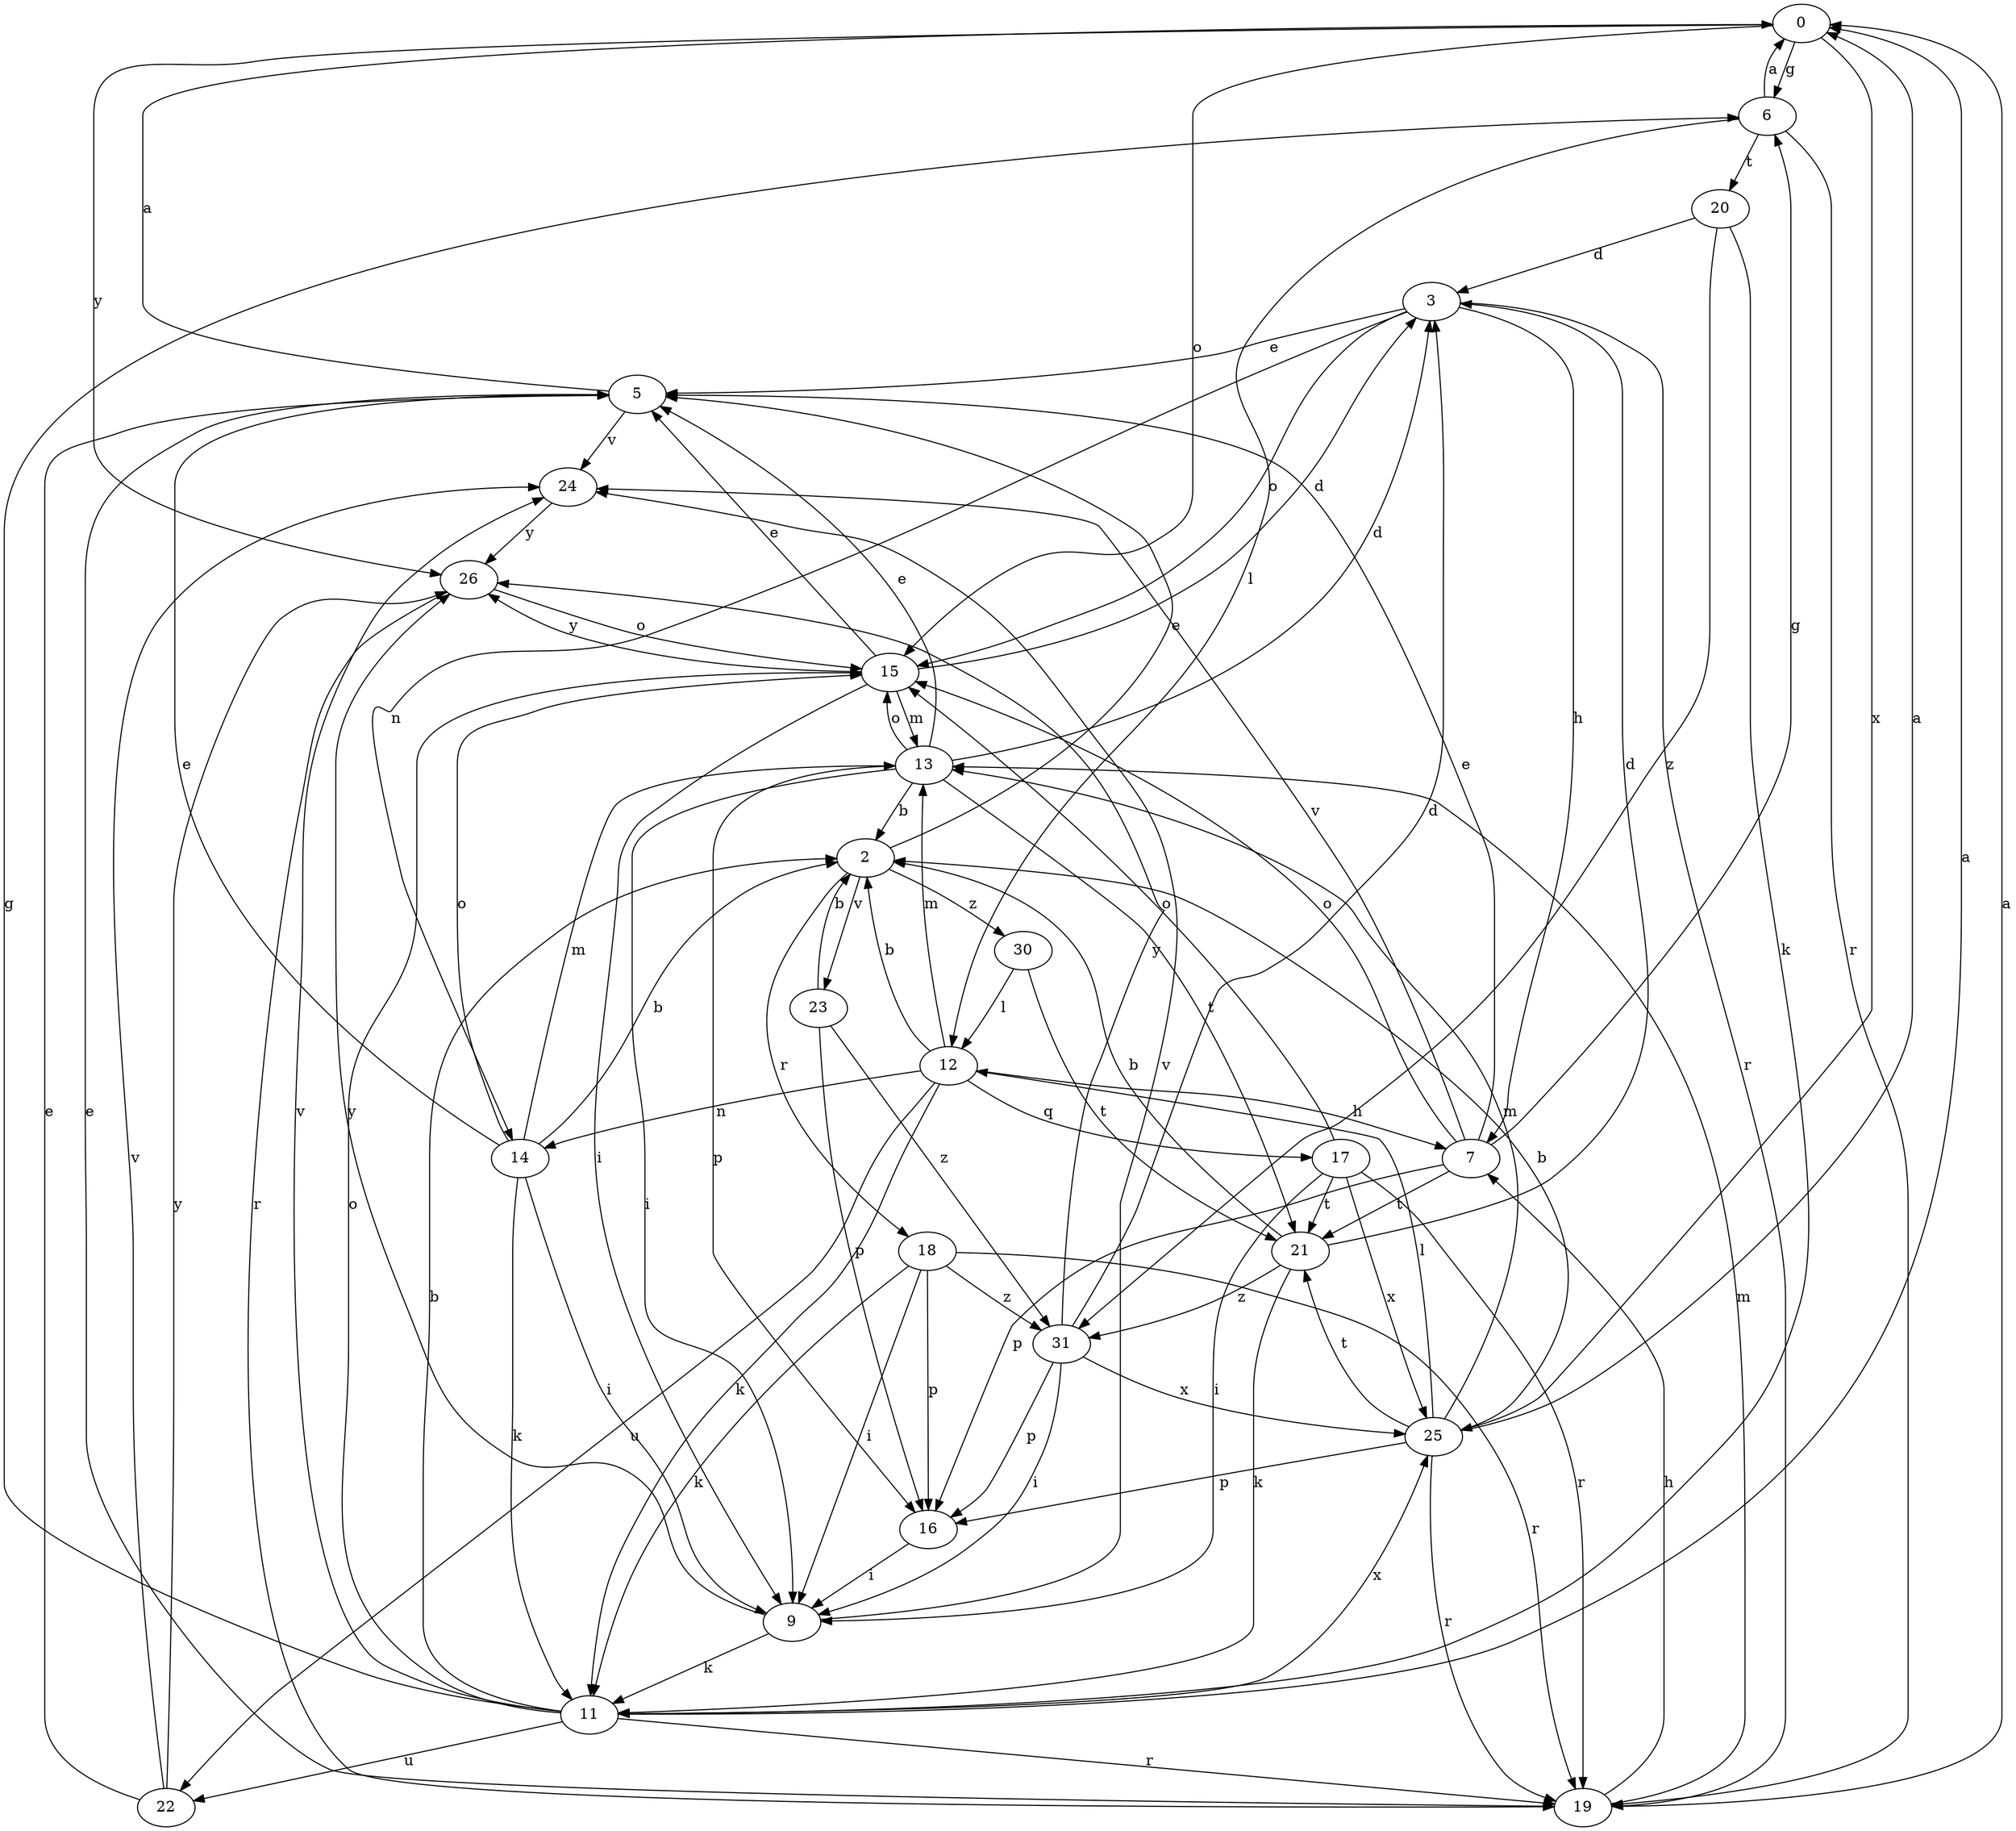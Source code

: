 strict digraph  {
0;
2;
3;
5;
6;
7;
9;
11;
12;
13;
14;
15;
16;
17;
18;
19;
20;
21;
22;
23;
24;
25;
26;
30;
31;
0 -> 6  [label=g];
0 -> 15  [label=o];
0 -> 25  [label=x];
0 -> 26  [label=y];
2 -> 5  [label=e];
2 -> 18  [label=r];
2 -> 23  [label=v];
2 -> 30  [label=z];
3 -> 5  [label=e];
3 -> 7  [label=h];
3 -> 14  [label=n];
3 -> 15  [label=o];
3 -> 19  [label=r];
5 -> 0  [label=a];
5 -> 24  [label=v];
6 -> 0  [label=a];
6 -> 12  [label=l];
6 -> 19  [label=r];
6 -> 20  [label=t];
7 -> 5  [label=e];
7 -> 6  [label=g];
7 -> 15  [label=o];
7 -> 16  [label=p];
7 -> 21  [label=t];
7 -> 24  [label=v];
9 -> 11  [label=k];
9 -> 24  [label=v];
9 -> 26  [label=y];
11 -> 0  [label=a];
11 -> 2  [label=b];
11 -> 6  [label=g];
11 -> 15  [label=o];
11 -> 19  [label=r];
11 -> 22  [label=u];
11 -> 24  [label=v];
11 -> 25  [label=x];
12 -> 2  [label=b];
12 -> 7  [label=h];
12 -> 11  [label=k];
12 -> 13  [label=m];
12 -> 14  [label=n];
12 -> 17  [label=q];
12 -> 22  [label=u];
13 -> 2  [label=b];
13 -> 3  [label=d];
13 -> 5  [label=e];
13 -> 9  [label=i];
13 -> 15  [label=o];
13 -> 16  [label=p];
13 -> 21  [label=t];
14 -> 2  [label=b];
14 -> 5  [label=e];
14 -> 9  [label=i];
14 -> 11  [label=k];
14 -> 13  [label=m];
14 -> 15  [label=o];
15 -> 3  [label=d];
15 -> 5  [label=e];
15 -> 9  [label=i];
15 -> 13  [label=m];
15 -> 26  [label=y];
16 -> 9  [label=i];
17 -> 9  [label=i];
17 -> 15  [label=o];
17 -> 19  [label=r];
17 -> 21  [label=t];
17 -> 25  [label=x];
18 -> 9  [label=i];
18 -> 11  [label=k];
18 -> 16  [label=p];
18 -> 19  [label=r];
18 -> 31  [label=z];
19 -> 0  [label=a];
19 -> 5  [label=e];
19 -> 7  [label=h];
19 -> 13  [label=m];
20 -> 3  [label=d];
20 -> 11  [label=k];
20 -> 31  [label=z];
21 -> 2  [label=b];
21 -> 3  [label=d];
21 -> 11  [label=k];
21 -> 31  [label=z];
22 -> 5  [label=e];
22 -> 24  [label=v];
22 -> 26  [label=y];
23 -> 2  [label=b];
23 -> 16  [label=p];
23 -> 31  [label=z];
24 -> 26  [label=y];
25 -> 0  [label=a];
25 -> 2  [label=b];
25 -> 12  [label=l];
25 -> 13  [label=m];
25 -> 16  [label=p];
25 -> 19  [label=r];
25 -> 21  [label=t];
26 -> 15  [label=o];
26 -> 19  [label=r];
30 -> 12  [label=l];
30 -> 21  [label=t];
31 -> 3  [label=d];
31 -> 9  [label=i];
31 -> 16  [label=p];
31 -> 25  [label=x];
31 -> 26  [label=y];
}
